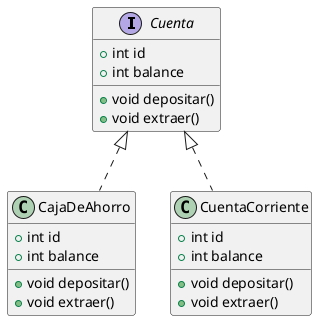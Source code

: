 @startuml

interface Cuenta {
    + int id
    + int balance

    + void depositar()
    + void extraer()
}

class CajaDeAhorro implements Cuenta {
    + int id
    + int balance

    + void depositar()
    + void extraer()
}

class CuentaCorriente implements Cuenta {
    + int id
    + int balance

    + void depositar()
    + void extraer()
}

@enduml
